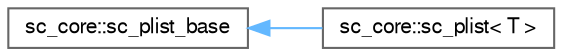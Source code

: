 digraph "Graphical Class Hierarchy"
{
 // LATEX_PDF_SIZE
  bgcolor="transparent";
  edge [fontname=FreeSans,fontsize=10,labelfontname=FreeSans,labelfontsize=10];
  node [fontname=FreeSans,fontsize=10,shape=box,height=0.2,width=0.4];
  rankdir="LR";
  Node0 [id="Node000000",label="sc_core::sc_plist_base",height=0.2,width=0.4,color="grey40", fillcolor="white", style="filled",URL="$a02321.html",tooltip=" "];
  Node0 -> Node1 [id="edge137_Node000000_Node000001",dir="back",color="steelblue1",style="solid",tooltip=" "];
  Node1 [id="Node000001",label="sc_core::sc_plist\< T \>",height=0.2,width=0.4,color="grey40", fillcolor="white", style="filled",URL="$a02201.html",tooltip=" "];
}
